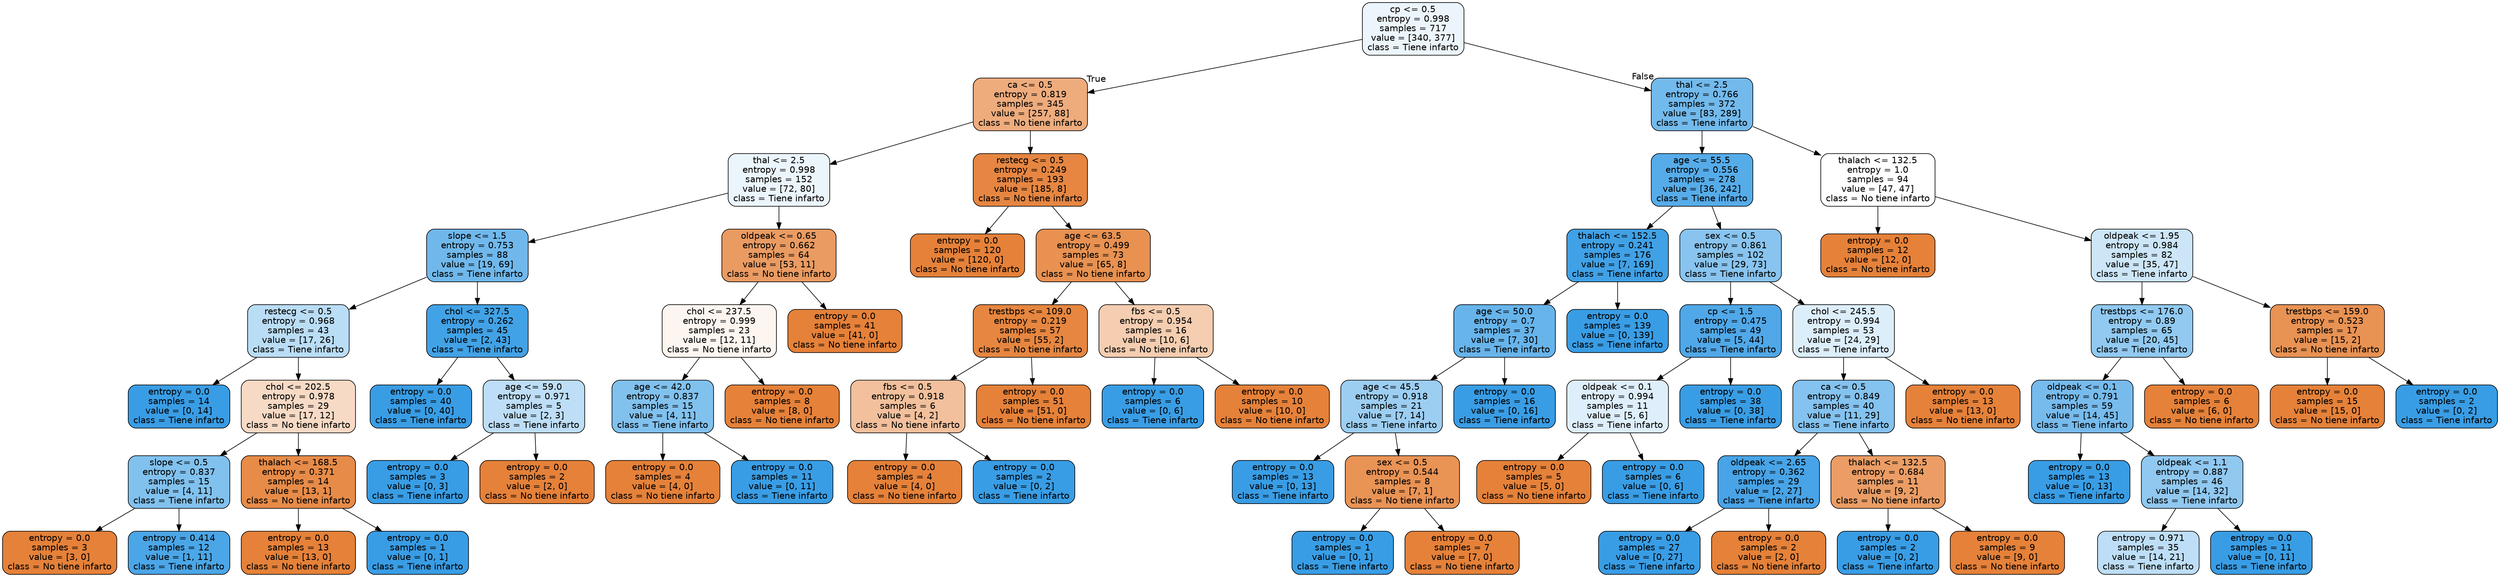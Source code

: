 digraph Tree {
node [shape=box, style="filled, rounded", color="black", fontname="helvetica"] ;
edge [fontname="helvetica"] ;
0 [label="cp <= 0.5\nentropy = 0.998\nsamples = 717\nvalue = [340, 377]\nclass = Tiene infarto", fillcolor="#ecf5fc"] ;
1 [label="ca <= 0.5\nentropy = 0.819\nsamples = 345\nvalue = [257, 88]\nclass = No tiene infarto", fillcolor="#eeac7d"] ;
0 -> 1 [labeldistance=2.5, labelangle=45, headlabel="True"] ;
2 [label="thal <= 2.5\nentropy = 0.998\nsamples = 152\nvalue = [72, 80]\nclass = Tiene infarto", fillcolor="#ebf5fc"] ;
1 -> 2 ;
3 [label="slope <= 1.5\nentropy = 0.753\nsamples = 88\nvalue = [19, 69]\nclass = Tiene infarto", fillcolor="#70b8ec"] ;
2 -> 3 ;
4 [label="restecg <= 0.5\nentropy = 0.968\nsamples = 43\nvalue = [17, 26]\nclass = Tiene infarto", fillcolor="#baddf6"] ;
3 -> 4 ;
5 [label="entropy = 0.0\nsamples = 14\nvalue = [0, 14]\nclass = Tiene infarto", fillcolor="#399de5"] ;
4 -> 5 ;
6 [label="chol <= 202.5\nentropy = 0.978\nsamples = 29\nvalue = [17, 12]\nclass = No tiene infarto", fillcolor="#f7dac5"] ;
4 -> 6 ;
7 [label="slope <= 0.5\nentropy = 0.837\nsamples = 15\nvalue = [4, 11]\nclass = Tiene infarto", fillcolor="#81c1ee"] ;
6 -> 7 ;
8 [label="entropy = 0.0\nsamples = 3\nvalue = [3, 0]\nclass = No tiene infarto", fillcolor="#e58139"] ;
7 -> 8 ;
9 [label="entropy = 0.414\nsamples = 12\nvalue = [1, 11]\nclass = Tiene infarto", fillcolor="#4ba6e7"] ;
7 -> 9 ;
10 [label="thalach <= 168.5\nentropy = 0.371\nsamples = 14\nvalue = [13, 1]\nclass = No tiene infarto", fillcolor="#e78b48"] ;
6 -> 10 ;
11 [label="entropy = 0.0\nsamples = 13\nvalue = [13, 0]\nclass = No tiene infarto", fillcolor="#e58139"] ;
10 -> 11 ;
12 [label="entropy = 0.0\nsamples = 1\nvalue = [0, 1]\nclass = Tiene infarto", fillcolor="#399de5"] ;
10 -> 12 ;
13 [label="chol <= 327.5\nentropy = 0.262\nsamples = 45\nvalue = [2, 43]\nclass = Tiene infarto", fillcolor="#42a2e6"] ;
3 -> 13 ;
14 [label="entropy = 0.0\nsamples = 40\nvalue = [0, 40]\nclass = Tiene infarto", fillcolor="#399de5"] ;
13 -> 14 ;
15 [label="age <= 59.0\nentropy = 0.971\nsamples = 5\nvalue = [2, 3]\nclass = Tiene infarto", fillcolor="#bddef6"] ;
13 -> 15 ;
16 [label="entropy = 0.0\nsamples = 3\nvalue = [0, 3]\nclass = Tiene infarto", fillcolor="#399de5"] ;
15 -> 16 ;
17 [label="entropy = 0.0\nsamples = 2\nvalue = [2, 0]\nclass = No tiene infarto", fillcolor="#e58139"] ;
15 -> 17 ;
18 [label="oldpeak <= 0.65\nentropy = 0.662\nsamples = 64\nvalue = [53, 11]\nclass = No tiene infarto", fillcolor="#ea9b62"] ;
2 -> 18 ;
19 [label="chol <= 237.5\nentropy = 0.999\nsamples = 23\nvalue = [12, 11]\nclass = No tiene infarto", fillcolor="#fdf5ef"] ;
18 -> 19 ;
20 [label="age <= 42.0\nentropy = 0.837\nsamples = 15\nvalue = [4, 11]\nclass = Tiene infarto", fillcolor="#81c1ee"] ;
19 -> 20 ;
21 [label="entropy = 0.0\nsamples = 4\nvalue = [4, 0]\nclass = No tiene infarto", fillcolor="#e58139"] ;
20 -> 21 ;
22 [label="entropy = 0.0\nsamples = 11\nvalue = [0, 11]\nclass = Tiene infarto", fillcolor="#399de5"] ;
20 -> 22 ;
23 [label="entropy = 0.0\nsamples = 8\nvalue = [8, 0]\nclass = No tiene infarto", fillcolor="#e58139"] ;
19 -> 23 ;
24 [label="entropy = 0.0\nsamples = 41\nvalue = [41, 0]\nclass = No tiene infarto", fillcolor="#e58139"] ;
18 -> 24 ;
25 [label="restecg <= 0.5\nentropy = 0.249\nsamples = 193\nvalue = [185, 8]\nclass = No tiene infarto", fillcolor="#e68642"] ;
1 -> 25 ;
26 [label="entropy = 0.0\nsamples = 120\nvalue = [120, 0]\nclass = No tiene infarto", fillcolor="#e58139"] ;
25 -> 26 ;
27 [label="age <= 63.5\nentropy = 0.499\nsamples = 73\nvalue = [65, 8]\nclass = No tiene infarto", fillcolor="#e89151"] ;
25 -> 27 ;
28 [label="trestbps <= 109.0\nentropy = 0.219\nsamples = 57\nvalue = [55, 2]\nclass = No tiene infarto", fillcolor="#e68640"] ;
27 -> 28 ;
29 [label="fbs <= 0.5\nentropy = 0.918\nsamples = 6\nvalue = [4, 2]\nclass = No tiene infarto", fillcolor="#f2c09c"] ;
28 -> 29 ;
30 [label="entropy = 0.0\nsamples = 4\nvalue = [4, 0]\nclass = No tiene infarto", fillcolor="#e58139"] ;
29 -> 30 ;
31 [label="entropy = 0.0\nsamples = 2\nvalue = [0, 2]\nclass = Tiene infarto", fillcolor="#399de5"] ;
29 -> 31 ;
32 [label="entropy = 0.0\nsamples = 51\nvalue = [51, 0]\nclass = No tiene infarto", fillcolor="#e58139"] ;
28 -> 32 ;
33 [label="fbs <= 0.5\nentropy = 0.954\nsamples = 16\nvalue = [10, 6]\nclass = No tiene infarto", fillcolor="#f5cdb0"] ;
27 -> 33 ;
34 [label="entropy = 0.0\nsamples = 6\nvalue = [0, 6]\nclass = Tiene infarto", fillcolor="#399de5"] ;
33 -> 34 ;
35 [label="entropy = 0.0\nsamples = 10\nvalue = [10, 0]\nclass = No tiene infarto", fillcolor="#e58139"] ;
33 -> 35 ;
36 [label="thal <= 2.5\nentropy = 0.766\nsamples = 372\nvalue = [83, 289]\nclass = Tiene infarto", fillcolor="#72b9ec"] ;
0 -> 36 [labeldistance=2.5, labelangle=-45, headlabel="False"] ;
37 [label="age <= 55.5\nentropy = 0.556\nsamples = 278\nvalue = [36, 242]\nclass = Tiene infarto", fillcolor="#56ace9"] ;
36 -> 37 ;
38 [label="thalach <= 152.5\nentropy = 0.241\nsamples = 176\nvalue = [7, 169]\nclass = Tiene infarto", fillcolor="#41a1e6"] ;
37 -> 38 ;
39 [label="age <= 50.0\nentropy = 0.7\nsamples = 37\nvalue = [7, 30]\nclass = Tiene infarto", fillcolor="#67b4eb"] ;
38 -> 39 ;
40 [label="age <= 45.5\nentropy = 0.918\nsamples = 21\nvalue = [7, 14]\nclass = Tiene infarto", fillcolor="#9ccef2"] ;
39 -> 40 ;
41 [label="entropy = 0.0\nsamples = 13\nvalue = [0, 13]\nclass = Tiene infarto", fillcolor="#399de5"] ;
40 -> 41 ;
42 [label="sex <= 0.5\nentropy = 0.544\nsamples = 8\nvalue = [7, 1]\nclass = No tiene infarto", fillcolor="#e99355"] ;
40 -> 42 ;
43 [label="entropy = 0.0\nsamples = 1\nvalue = [0, 1]\nclass = Tiene infarto", fillcolor="#399de5"] ;
42 -> 43 ;
44 [label="entropy = 0.0\nsamples = 7\nvalue = [7, 0]\nclass = No tiene infarto", fillcolor="#e58139"] ;
42 -> 44 ;
45 [label="entropy = 0.0\nsamples = 16\nvalue = [0, 16]\nclass = Tiene infarto", fillcolor="#399de5"] ;
39 -> 45 ;
46 [label="entropy = 0.0\nsamples = 139\nvalue = [0, 139]\nclass = Tiene infarto", fillcolor="#399de5"] ;
38 -> 46 ;
47 [label="sex <= 0.5\nentropy = 0.861\nsamples = 102\nvalue = [29, 73]\nclass = Tiene infarto", fillcolor="#88c4ef"] ;
37 -> 47 ;
48 [label="cp <= 1.5\nentropy = 0.475\nsamples = 49\nvalue = [5, 44]\nclass = Tiene infarto", fillcolor="#50a8e8"] ;
47 -> 48 ;
49 [label="oldpeak <= 0.1\nentropy = 0.994\nsamples = 11\nvalue = [5, 6]\nclass = Tiene infarto", fillcolor="#deeffb"] ;
48 -> 49 ;
50 [label="entropy = 0.0\nsamples = 5\nvalue = [5, 0]\nclass = No tiene infarto", fillcolor="#e58139"] ;
49 -> 50 ;
51 [label="entropy = 0.0\nsamples = 6\nvalue = [0, 6]\nclass = Tiene infarto", fillcolor="#399de5"] ;
49 -> 51 ;
52 [label="entropy = 0.0\nsamples = 38\nvalue = [0, 38]\nclass = Tiene infarto", fillcolor="#399de5"] ;
48 -> 52 ;
53 [label="chol <= 245.5\nentropy = 0.994\nsamples = 53\nvalue = [24, 29]\nclass = Tiene infarto", fillcolor="#ddeefb"] ;
47 -> 53 ;
54 [label="ca <= 0.5\nentropy = 0.849\nsamples = 40\nvalue = [11, 29]\nclass = Tiene infarto", fillcolor="#84c2ef"] ;
53 -> 54 ;
55 [label="oldpeak <= 2.65\nentropy = 0.362\nsamples = 29\nvalue = [2, 27]\nclass = Tiene infarto", fillcolor="#48a4e7"] ;
54 -> 55 ;
56 [label="entropy = 0.0\nsamples = 27\nvalue = [0, 27]\nclass = Tiene infarto", fillcolor="#399de5"] ;
55 -> 56 ;
57 [label="entropy = 0.0\nsamples = 2\nvalue = [2, 0]\nclass = No tiene infarto", fillcolor="#e58139"] ;
55 -> 57 ;
58 [label="thalach <= 132.5\nentropy = 0.684\nsamples = 11\nvalue = [9, 2]\nclass = No tiene infarto", fillcolor="#eb9d65"] ;
54 -> 58 ;
59 [label="entropy = 0.0\nsamples = 2\nvalue = [0, 2]\nclass = Tiene infarto", fillcolor="#399de5"] ;
58 -> 59 ;
60 [label="entropy = 0.0\nsamples = 9\nvalue = [9, 0]\nclass = No tiene infarto", fillcolor="#e58139"] ;
58 -> 60 ;
61 [label="entropy = 0.0\nsamples = 13\nvalue = [13, 0]\nclass = No tiene infarto", fillcolor="#e58139"] ;
53 -> 61 ;
62 [label="thalach <= 132.5\nentropy = 1.0\nsamples = 94\nvalue = [47, 47]\nclass = No tiene infarto", fillcolor="#ffffff"] ;
36 -> 62 ;
63 [label="entropy = 0.0\nsamples = 12\nvalue = [12, 0]\nclass = No tiene infarto", fillcolor="#e58139"] ;
62 -> 63 ;
64 [label="oldpeak <= 1.95\nentropy = 0.984\nsamples = 82\nvalue = [35, 47]\nclass = Tiene infarto", fillcolor="#cce6f8"] ;
62 -> 64 ;
65 [label="trestbps <= 176.0\nentropy = 0.89\nsamples = 65\nvalue = [20, 45]\nclass = Tiene infarto", fillcolor="#91c9f1"] ;
64 -> 65 ;
66 [label="oldpeak <= 0.1\nentropy = 0.791\nsamples = 59\nvalue = [14, 45]\nclass = Tiene infarto", fillcolor="#77bbed"] ;
65 -> 66 ;
67 [label="entropy = 0.0\nsamples = 13\nvalue = [0, 13]\nclass = Tiene infarto", fillcolor="#399de5"] ;
66 -> 67 ;
68 [label="oldpeak <= 1.1\nentropy = 0.887\nsamples = 46\nvalue = [14, 32]\nclass = Tiene infarto", fillcolor="#90c8f0"] ;
66 -> 68 ;
69 [label="entropy = 0.971\nsamples = 35\nvalue = [14, 21]\nclass = Tiene infarto", fillcolor="#bddef6"] ;
68 -> 69 ;
70 [label="entropy = 0.0\nsamples = 11\nvalue = [0, 11]\nclass = Tiene infarto", fillcolor="#399de5"] ;
68 -> 70 ;
71 [label="entropy = 0.0\nsamples = 6\nvalue = [6, 0]\nclass = No tiene infarto", fillcolor="#e58139"] ;
65 -> 71 ;
72 [label="trestbps <= 159.0\nentropy = 0.523\nsamples = 17\nvalue = [15, 2]\nclass = No tiene infarto", fillcolor="#e89253"] ;
64 -> 72 ;
73 [label="entropy = 0.0\nsamples = 15\nvalue = [15, 0]\nclass = No tiene infarto", fillcolor="#e58139"] ;
72 -> 73 ;
74 [label="entropy = 0.0\nsamples = 2\nvalue = [0, 2]\nclass = Tiene infarto", fillcolor="#399de5"] ;
72 -> 74 ;
}